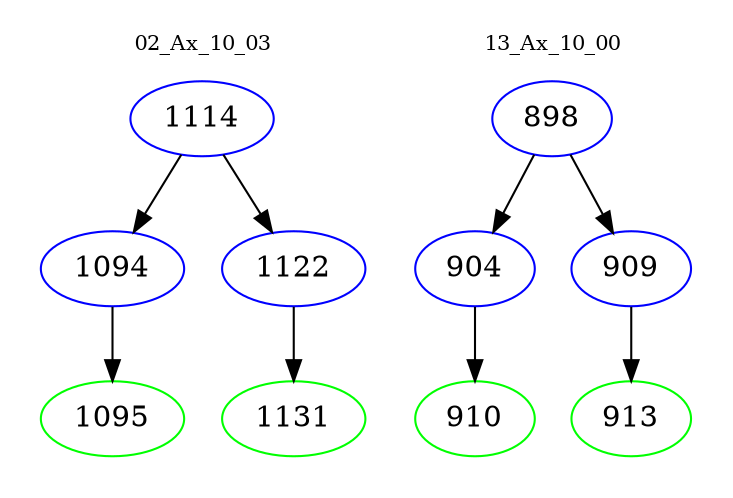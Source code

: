 digraph{
subgraph cluster_0 {
color = white
label = "02_Ax_10_03";
fontsize=10;
T0_1114 [label="1114", color="blue"]
T0_1114 -> T0_1094 [color="black"]
T0_1094 [label="1094", color="blue"]
T0_1094 -> T0_1095 [color="black"]
T0_1095 [label="1095", color="green"]
T0_1114 -> T0_1122 [color="black"]
T0_1122 [label="1122", color="blue"]
T0_1122 -> T0_1131 [color="black"]
T0_1131 [label="1131", color="green"]
}
subgraph cluster_1 {
color = white
label = "13_Ax_10_00";
fontsize=10;
T1_898 [label="898", color="blue"]
T1_898 -> T1_904 [color="black"]
T1_904 [label="904", color="blue"]
T1_904 -> T1_910 [color="black"]
T1_910 [label="910", color="green"]
T1_898 -> T1_909 [color="black"]
T1_909 [label="909", color="blue"]
T1_909 -> T1_913 [color="black"]
T1_913 [label="913", color="green"]
}
}
